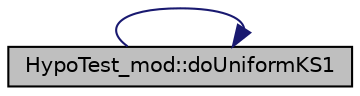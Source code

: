 digraph "HypoTest_mod::doUniformKS1"
{
 // LATEX_PDF_SIZE
  edge [fontname="Helvetica",fontsize="10",labelfontname="Helvetica",labelfontsize="10"];
  node [fontname="Helvetica",fontsize="10",shape=record];
  rankdir="RL";
  Node1 [label="HypoTest_mod::doUniformKS1",height=0.2,width=0.4,color="black", fillcolor="grey75", style="filled", fontcolor="black",tooltip="Return the one-sample Kolmogorov–Smirnov (KS) test results for the assumption that the points origina..."];
  Node1 -> Node1 [dir="back",color="midnightblue",fontsize="10",style="solid",fontname="Helvetica"];
}
